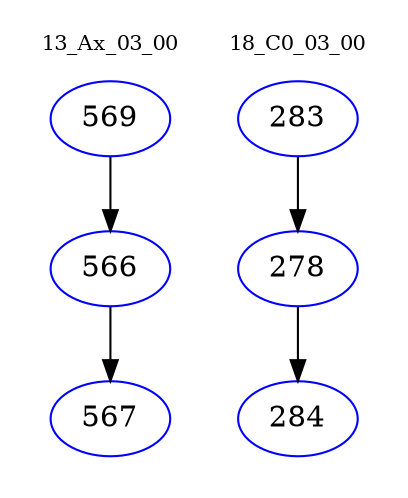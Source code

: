digraph{
subgraph cluster_0 {
color = white
label = "13_Ax_03_00";
fontsize=10;
T0_569 [label="569", color="blue"]
T0_569 -> T0_566 [color="black"]
T0_566 [label="566", color="blue"]
T0_566 -> T0_567 [color="black"]
T0_567 [label="567", color="blue"]
}
subgraph cluster_1 {
color = white
label = "18_C0_03_00";
fontsize=10;
T1_283 [label="283", color="blue"]
T1_283 -> T1_278 [color="black"]
T1_278 [label="278", color="blue"]
T1_278 -> T1_284 [color="black"]
T1_284 [label="284", color="blue"]
}
}
